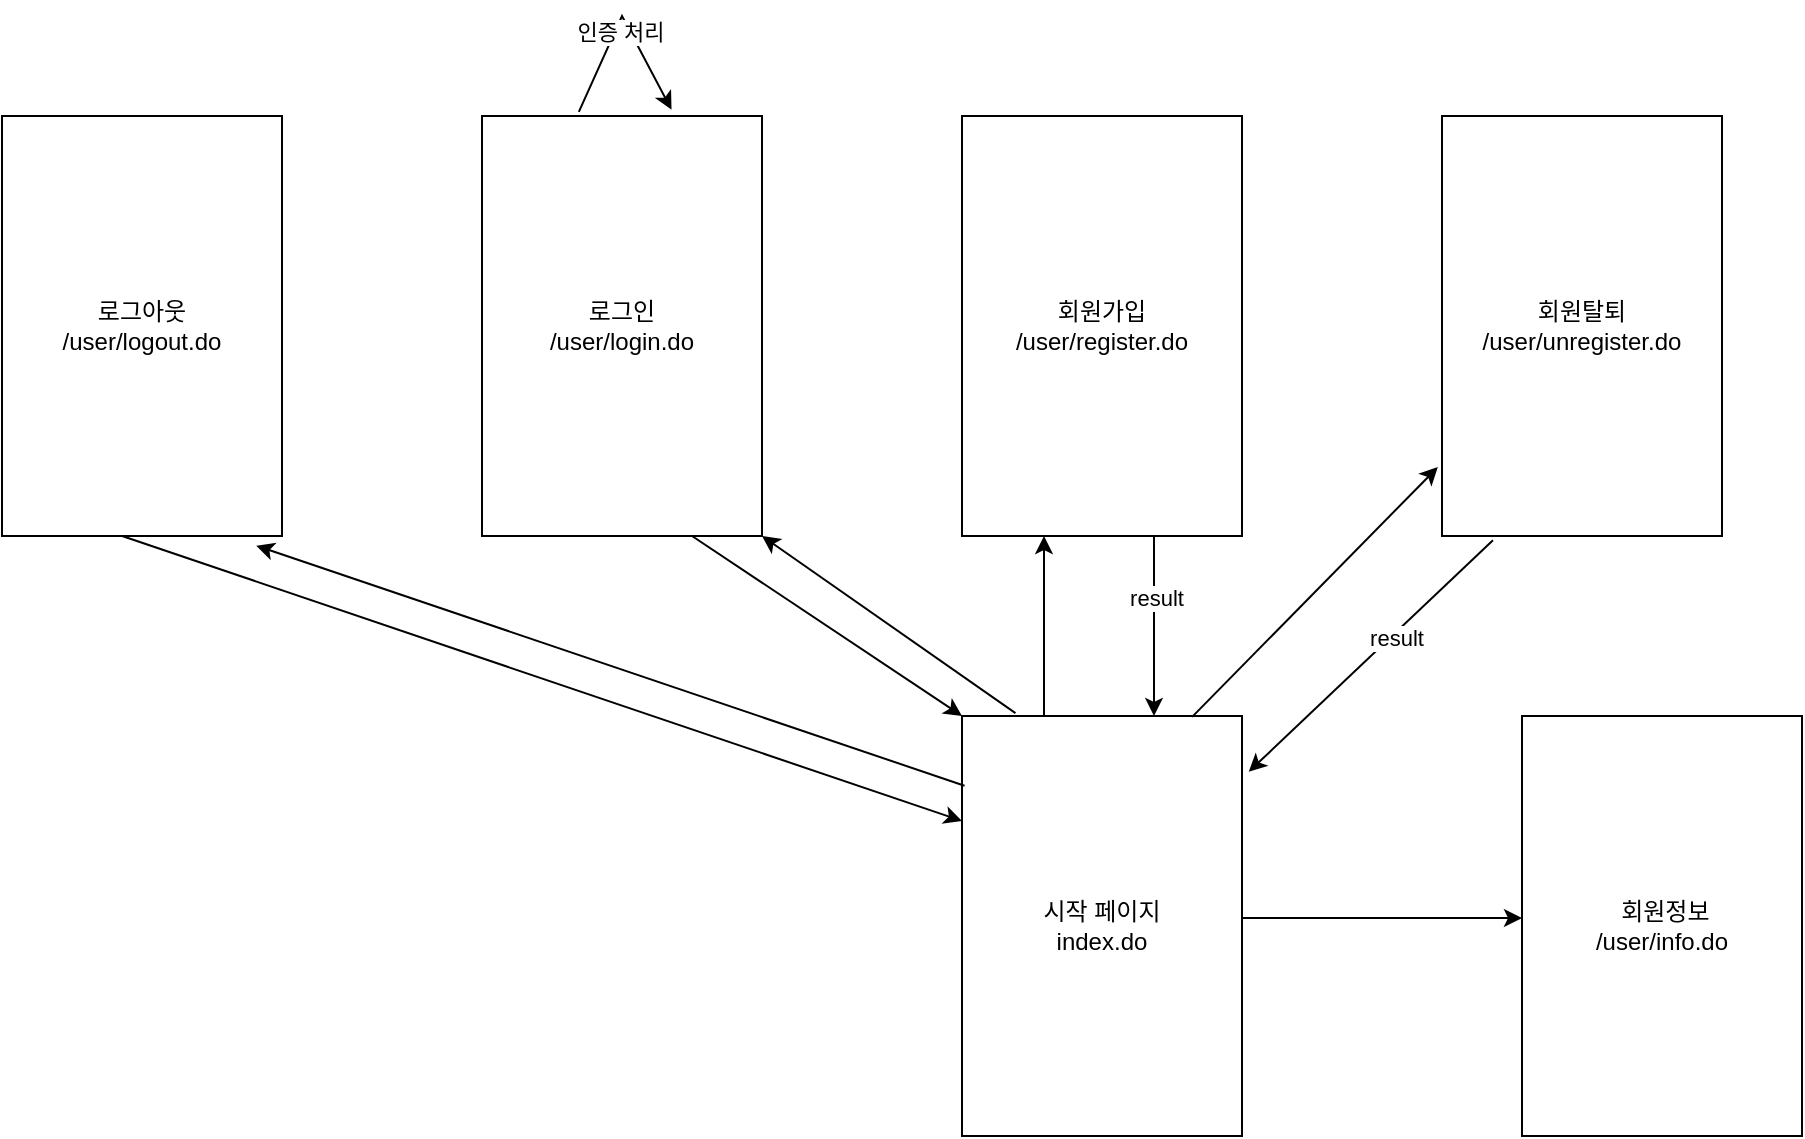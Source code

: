 <mxfile version="21.3.2" type="device">
  <diagram name="Page-1" id="9c096ad6-e400-ecc8-3e38-643d2caac077">
    <mxGraphModel dx="1687" dy="944" grid="1" gridSize="10" guides="1" tooltips="1" connect="1" arrows="1" fold="1" page="1" pageScale="1.5" pageWidth="1169" pageHeight="826" background="none" math="0" shadow="0">
      <root>
        <mxCell id="0" style=";html=1;" />
        <mxCell id="1" style=";html=1;" parent="0" />
        <mxCell id="Anuo1oIniI2ZOCM5eJ6V-1" value="시작 페이지&lt;br&gt;index.do" style="whiteSpace=wrap;html=1;" vertex="1" parent="1">
          <mxGeometry x="720" y="460" width="140" height="210" as="geometry" />
        </mxCell>
        <mxCell id="Anuo1oIniI2ZOCM5eJ6V-2" value="회원가입&lt;br&gt;/user/register.do" style="whiteSpace=wrap;html=1;" vertex="1" parent="1">
          <mxGeometry x="720" y="160" width="140" height="210" as="geometry" />
        </mxCell>
        <mxCell id="Anuo1oIniI2ZOCM5eJ6V-3" value="회원탈퇴&lt;br&gt;/user/unregister.do" style="whiteSpace=wrap;html=1;" vertex="1" parent="1">
          <mxGeometry x="960" y="160" width="140" height="210" as="geometry" />
        </mxCell>
        <mxCell id="Anuo1oIniI2ZOCM5eJ6V-4" value="로그인&lt;br&gt;/user/login.do" style="whiteSpace=wrap;html=1;" vertex="1" parent="1">
          <mxGeometry x="480" y="160" width="140" height="210" as="geometry" />
        </mxCell>
        <mxCell id="Anuo1oIniI2ZOCM5eJ6V-5" value="로그아웃&lt;br&gt;/user/logout.do" style="whiteSpace=wrap;html=1;" vertex="1" parent="1">
          <mxGeometry x="240" y="160" width="140" height="210" as="geometry" />
        </mxCell>
        <mxCell id="Anuo1oIniI2ZOCM5eJ6V-6" value="&amp;nbsp;회원정보&lt;br&gt;/user/info.do" style="whiteSpace=wrap;html=1;" vertex="1" parent="1">
          <mxGeometry x="1000" y="460" width="140" height="210" as="geometry" />
        </mxCell>
        <mxCell id="Anuo1oIniI2ZOCM5eJ6V-8" value="" style="endArrow=classic;html=1;rounded=0;exitX=0.5;exitY=0;exitDx=0;exitDy=0;entryX=0.5;entryY=1;entryDx=0;entryDy=0;" edge="1" parent="1">
          <mxGeometry width="50" height="50" relative="1" as="geometry">
            <mxPoint x="761" y="460" as="sourcePoint" />
            <mxPoint x="761" y="370" as="targetPoint" />
          </mxGeometry>
        </mxCell>
        <mxCell id="Anuo1oIniI2ZOCM5eJ6V-9" value="" style="endArrow=classic;html=1;rounded=0;exitX=0.75;exitY=1;exitDx=0;exitDy=0;entryX=0.75;entryY=0;entryDx=0;entryDy=0;" edge="1" parent="1">
          <mxGeometry width="50" height="50" relative="1" as="geometry">
            <mxPoint x="816" y="370" as="sourcePoint" />
            <mxPoint x="816" y="460" as="targetPoint" />
            <Array as="points">
              <mxPoint x="816" y="410" />
            </Array>
          </mxGeometry>
        </mxCell>
        <mxCell id="Anuo1oIniI2ZOCM5eJ6V-16" value="result" style="edgeLabel;html=1;align=center;verticalAlign=middle;resizable=0;points=[];" vertex="1" connectable="0" parent="Anuo1oIniI2ZOCM5eJ6V-9">
          <mxGeometry x="-0.323" y="1" relative="1" as="geometry">
            <mxPoint as="offset" />
          </mxGeometry>
        </mxCell>
        <mxCell id="Anuo1oIniI2ZOCM5eJ6V-13" value="" style="endArrow=classic;html=1;rounded=0;exitX=0.822;exitY=0.002;exitDx=0;exitDy=0;exitPerimeter=0;entryX=-0.015;entryY=0.836;entryDx=0;entryDy=0;entryPerimeter=0;" edge="1" parent="1" source="Anuo1oIniI2ZOCM5eJ6V-1" target="Anuo1oIniI2ZOCM5eJ6V-3">
          <mxGeometry width="50" height="50" relative="1" as="geometry">
            <mxPoint x="840" y="460" as="sourcePoint" />
            <mxPoint x="890" y="410" as="targetPoint" />
          </mxGeometry>
        </mxCell>
        <mxCell id="Anuo1oIniI2ZOCM5eJ6V-14" value="" style="endArrow=classic;html=1;rounded=0;exitX=0.182;exitY=1.01;exitDx=0;exitDy=0;exitPerimeter=0;entryX=1.024;entryY=0.133;entryDx=0;entryDy=0;entryPerimeter=0;" edge="1" parent="1" source="Anuo1oIniI2ZOCM5eJ6V-3" target="Anuo1oIniI2ZOCM5eJ6V-1">
          <mxGeometry width="50" height="50" relative="1" as="geometry">
            <mxPoint x="940" y="460" as="sourcePoint" />
            <mxPoint x="990" y="410" as="targetPoint" />
          </mxGeometry>
        </mxCell>
        <mxCell id="Anuo1oIniI2ZOCM5eJ6V-15" value="result" style="edgeLabel;html=1;align=center;verticalAlign=middle;resizable=0;points=[];" vertex="1" connectable="0" parent="Anuo1oIniI2ZOCM5eJ6V-14">
          <mxGeometry x="-0.183" y="2" relative="1" as="geometry">
            <mxPoint as="offset" />
          </mxGeometry>
        </mxCell>
        <mxCell id="Anuo1oIniI2ZOCM5eJ6V-17" value="" style="endArrow=classic;html=1;rounded=0;exitX=0.191;exitY=-0.007;exitDx=0;exitDy=0;exitPerimeter=0;entryX=1;entryY=1;entryDx=0;entryDy=0;" edge="1" parent="1" source="Anuo1oIniI2ZOCM5eJ6V-1" target="Anuo1oIniI2ZOCM5eJ6V-4">
          <mxGeometry width="50" height="50" relative="1" as="geometry">
            <mxPoint x="540" y="430" as="sourcePoint" />
            <mxPoint x="590" y="380" as="targetPoint" />
          </mxGeometry>
        </mxCell>
        <mxCell id="Anuo1oIniI2ZOCM5eJ6V-18" value="" style="endArrow=classic;html=1;rounded=0;exitX=0.203;exitY=-0.01;exitDx=0;exitDy=0;exitPerimeter=0;entryX=0.534;entryY=-0.015;entryDx=0;entryDy=0;entryPerimeter=0;" edge="1" parent="1">
          <mxGeometry width="50" height="50" relative="1" as="geometry">
            <mxPoint x="528.42" y="157.9" as="sourcePoint" />
            <mxPoint x="574.76" y="156.85" as="targetPoint" />
            <Array as="points">
              <mxPoint x="550" y="110" />
            </Array>
          </mxGeometry>
        </mxCell>
        <mxCell id="Anuo1oIniI2ZOCM5eJ6V-19" value="인증 처리" style="edgeLabel;html=1;align=center;verticalAlign=middle;resizable=0;points=[];" vertex="1" connectable="0" parent="Anuo1oIniI2ZOCM5eJ6V-18">
          <mxGeometry x="-0.15" y="-2" relative="1" as="geometry">
            <mxPoint as="offset" />
          </mxGeometry>
        </mxCell>
        <mxCell id="Anuo1oIniI2ZOCM5eJ6V-20" value="" style="endArrow=classic;html=1;rounded=0;exitX=0.75;exitY=1;exitDx=0;exitDy=0;entryX=0;entryY=0;entryDx=0;entryDy=0;" edge="1" parent="1" source="Anuo1oIniI2ZOCM5eJ6V-4" target="Anuo1oIniI2ZOCM5eJ6V-1">
          <mxGeometry width="50" height="50" relative="1" as="geometry">
            <mxPoint x="590" y="370" as="sourcePoint" />
            <mxPoint x="640" y="320" as="targetPoint" />
          </mxGeometry>
        </mxCell>
        <mxCell id="Anuo1oIniI2ZOCM5eJ6V-21" value="" style="endArrow=classic;html=1;rounded=0;exitX=1;exitY=0.5;exitDx=0;exitDy=0;entryX=0;entryY=0.5;entryDx=0;entryDy=0;" edge="1" parent="1">
          <mxGeometry width="50" height="50" relative="1" as="geometry">
            <mxPoint x="860" y="561.0" as="sourcePoint" />
            <mxPoint x="1000" y="561.0" as="targetPoint" />
          </mxGeometry>
        </mxCell>
        <mxCell id="Anuo1oIniI2ZOCM5eJ6V-22" value="" style="endArrow=classic;html=1;rounded=0;exitX=0.009;exitY=0.166;exitDx=0;exitDy=0;exitPerimeter=0;entryX=0.908;entryY=1.023;entryDx=0;entryDy=0;entryPerimeter=0;" edge="1" parent="1" source="Anuo1oIniI2ZOCM5eJ6V-1" target="Anuo1oIniI2ZOCM5eJ6V-5">
          <mxGeometry width="50" height="50" relative="1" as="geometry">
            <mxPoint x="285" y="450" as="sourcePoint" />
            <mxPoint x="335" y="400" as="targetPoint" />
          </mxGeometry>
        </mxCell>
        <mxCell id="Anuo1oIniI2ZOCM5eJ6V-25" value="" style="endArrow=classic;html=1;rounded=0;exitX=0.429;exitY=1;exitDx=0;exitDy=0;exitPerimeter=0;entryX=0;entryY=0.25;entryDx=0;entryDy=0;" edge="1" parent="1" source="Anuo1oIniI2ZOCM5eJ6V-5" target="Anuo1oIniI2ZOCM5eJ6V-1">
          <mxGeometry width="50" height="50" relative="1" as="geometry">
            <mxPoint x="340" y="370" as="sourcePoint" />
            <mxPoint x="390" y="320" as="targetPoint" />
          </mxGeometry>
        </mxCell>
      </root>
    </mxGraphModel>
  </diagram>
</mxfile>
